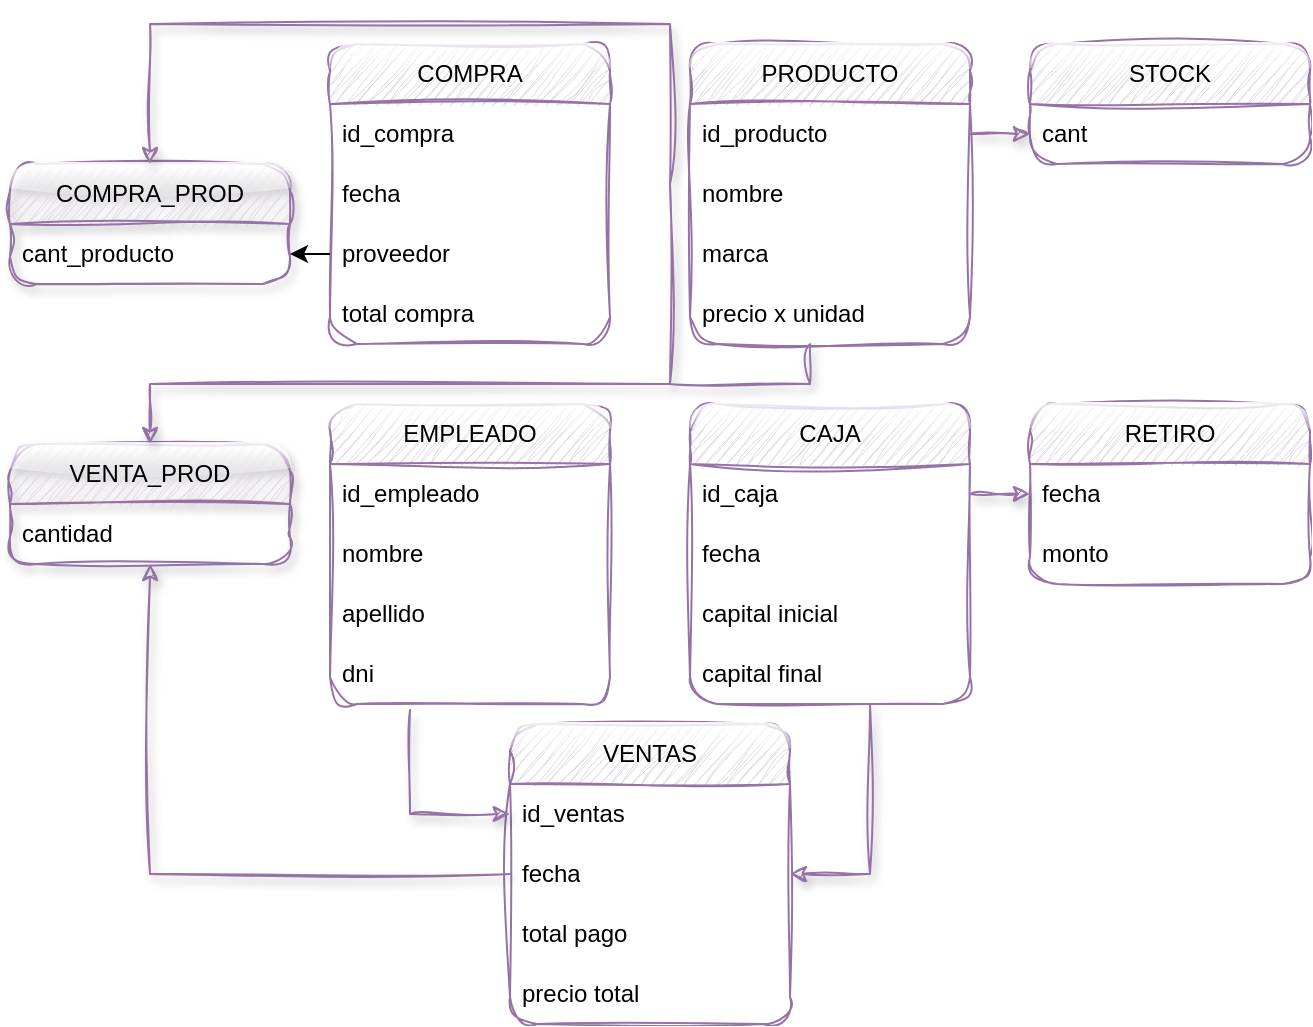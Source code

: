<mxfile version="21.6.9" type="github">
  <diagram id="C5RBs43oDa-KdzZeNtuy" name="Page-1">
    <mxGraphModel dx="1035" dy="562" grid="1" gridSize="10" guides="1" tooltips="1" connect="1" arrows="1" fold="1" page="1" pageScale="1" pageWidth="827" pageHeight="1169" math="0" shadow="0">
      <root>
        <mxCell id="WIyWlLk6GJQsqaUBKTNV-0" />
        <mxCell id="WIyWlLk6GJQsqaUBKTNV-1" parent="WIyWlLk6GJQsqaUBKTNV-0" />
        <mxCell id="2cjY5G2QwRt7IRQpPaNF-2" value="PRODUCTO" style="swimlane;fontStyle=0;childLayout=stackLayout;horizontal=1;startSize=30;horizontalStack=0;resizeParent=1;resizeParentMax=0;resizeLast=0;collapsible=1;marginBottom=0;whiteSpace=wrap;html=1;fillColor=#e1d5e7;strokeColor=#9673a6;glass=1;rounded=1;sketch=1;curveFitting=1;jiggle=2;" parent="WIyWlLk6GJQsqaUBKTNV-1" vertex="1">
          <mxGeometry x="350" y="80" width="140" height="150" as="geometry" />
        </mxCell>
        <mxCell id="2cjY5G2QwRt7IRQpPaNF-3" value="id_producto" style="text;strokeColor=none;fillColor=none;align=left;verticalAlign=middle;spacingLeft=4;spacingRight=4;overflow=hidden;points=[[0,0.5],[1,0.5]];portConstraint=eastwest;rotatable=0;whiteSpace=wrap;html=1;" parent="2cjY5G2QwRt7IRQpPaNF-2" vertex="1">
          <mxGeometry y="30" width="140" height="30" as="geometry" />
        </mxCell>
        <mxCell id="2cjY5G2QwRt7IRQpPaNF-4" value="nombre" style="text;strokeColor=none;fillColor=none;align=left;verticalAlign=middle;spacingLeft=4;spacingRight=4;overflow=hidden;points=[[0,0.5],[1,0.5]];portConstraint=eastwest;rotatable=0;whiteSpace=wrap;html=1;" parent="2cjY5G2QwRt7IRQpPaNF-2" vertex="1">
          <mxGeometry y="60" width="140" height="30" as="geometry" />
        </mxCell>
        <mxCell id="2cjY5G2QwRt7IRQpPaNF-5" value="marca" style="text;strokeColor=none;fillColor=none;align=left;verticalAlign=middle;spacingLeft=4;spacingRight=4;overflow=hidden;points=[[0,0.5],[1,0.5]];portConstraint=eastwest;rotatable=0;whiteSpace=wrap;html=1;" parent="2cjY5G2QwRt7IRQpPaNF-2" vertex="1">
          <mxGeometry y="90" width="140" height="30" as="geometry" />
        </mxCell>
        <mxCell id="2cjY5G2QwRt7IRQpPaNF-6" value="precio x unidad" style="text;strokeColor=none;fillColor=none;align=left;verticalAlign=middle;spacingLeft=4;spacingRight=4;overflow=hidden;points=[[0,0.5],[1,0.5]];portConstraint=eastwest;rotatable=0;whiteSpace=wrap;html=1;" parent="2cjY5G2QwRt7IRQpPaNF-2" vertex="1">
          <mxGeometry y="120" width="140" height="30" as="geometry" />
        </mxCell>
        <mxCell id="2cjY5G2QwRt7IRQpPaNF-7" value="STOCK" style="swimlane;fontStyle=0;childLayout=stackLayout;horizontal=1;startSize=30;horizontalStack=0;resizeParent=1;resizeParentMax=0;resizeLast=0;collapsible=1;marginBottom=0;whiteSpace=wrap;html=1;glass=1;sketch=1;curveFitting=1;jiggle=2;rounded=1;fillColor=#e1d5e7;strokeColor=#9673a6;" parent="WIyWlLk6GJQsqaUBKTNV-1" vertex="1">
          <mxGeometry x="520" y="80" width="140" height="60" as="geometry" />
        </mxCell>
        <mxCell id="2cjY5G2QwRt7IRQpPaNF-8" value="cant" style="text;strokeColor=none;fillColor=none;align=left;verticalAlign=middle;spacingLeft=4;spacingRight=4;overflow=hidden;points=[[0,0.5],[1,0.5]];portConstraint=eastwest;rotatable=0;whiteSpace=wrap;html=1;" parent="2cjY5G2QwRt7IRQpPaNF-7" vertex="1">
          <mxGeometry y="30" width="140" height="30" as="geometry" />
        </mxCell>
        <mxCell id="2cjY5G2QwRt7IRQpPaNF-12" value="EMPLEADO" style="swimlane;fontStyle=0;childLayout=stackLayout;horizontal=1;startSize=30;horizontalStack=0;resizeParent=1;resizeParentMax=0;resizeLast=0;collapsible=1;marginBottom=0;whiteSpace=wrap;html=1;fillColor=#e1d5e7;strokeColor=#9673a6;glass=1;rounded=1;sketch=1;curveFitting=1;jiggle=2;" parent="WIyWlLk6GJQsqaUBKTNV-1" vertex="1">
          <mxGeometry x="170" y="260" width="140" height="150" as="geometry" />
        </mxCell>
        <mxCell id="2cjY5G2QwRt7IRQpPaNF-13" value="id_empleado" style="text;strokeColor=none;fillColor=none;align=left;verticalAlign=middle;spacingLeft=4;spacingRight=4;overflow=hidden;points=[[0,0.5],[1,0.5]];portConstraint=eastwest;rotatable=0;whiteSpace=wrap;html=1;" parent="2cjY5G2QwRt7IRQpPaNF-12" vertex="1">
          <mxGeometry y="30" width="140" height="30" as="geometry" />
        </mxCell>
        <mxCell id="2cjY5G2QwRt7IRQpPaNF-14" value="nombre" style="text;strokeColor=none;fillColor=none;align=left;verticalAlign=middle;spacingLeft=4;spacingRight=4;overflow=hidden;points=[[0,0.5],[1,0.5]];portConstraint=eastwest;rotatable=0;whiteSpace=wrap;html=1;" parent="2cjY5G2QwRt7IRQpPaNF-12" vertex="1">
          <mxGeometry y="60" width="140" height="30" as="geometry" />
        </mxCell>
        <mxCell id="2cjY5G2QwRt7IRQpPaNF-15" value="apellido" style="text;strokeColor=none;fillColor=none;align=left;verticalAlign=middle;spacingLeft=4;spacingRight=4;overflow=hidden;points=[[0,0.5],[1,0.5]];portConstraint=eastwest;rotatable=0;whiteSpace=wrap;html=1;" parent="2cjY5G2QwRt7IRQpPaNF-12" vertex="1">
          <mxGeometry y="90" width="140" height="30" as="geometry" />
        </mxCell>
        <mxCell id="2cjY5G2QwRt7IRQpPaNF-16" value="dni" style="text;strokeColor=none;fillColor=none;align=left;verticalAlign=middle;spacingLeft=4;spacingRight=4;overflow=hidden;points=[[0,0.5],[1,0.5]];portConstraint=eastwest;rotatable=0;whiteSpace=wrap;html=1;" parent="2cjY5G2QwRt7IRQpPaNF-12" vertex="1">
          <mxGeometry y="120" width="140" height="30" as="geometry" />
        </mxCell>
        <mxCell id="2cjY5G2QwRt7IRQpPaNF-17" value="CAJA" style="swimlane;fontStyle=0;childLayout=stackLayout;horizontal=1;startSize=30;horizontalStack=0;resizeParent=1;resizeParentMax=0;resizeLast=0;collapsible=1;marginBottom=0;whiteSpace=wrap;html=1;fillColor=#e1d5e7;strokeColor=#9673a6;rounded=1;sketch=1;curveFitting=1;jiggle=2;glass=1;" parent="WIyWlLk6GJQsqaUBKTNV-1" vertex="1">
          <mxGeometry x="350" y="260" width="140" height="150" as="geometry" />
        </mxCell>
        <mxCell id="2cjY5G2QwRt7IRQpPaNF-18" value="id_caja" style="text;strokeColor=none;fillColor=none;align=left;verticalAlign=middle;spacingLeft=4;spacingRight=4;overflow=hidden;points=[[0,0.5],[1,0.5]];portConstraint=eastwest;rotatable=0;whiteSpace=wrap;html=1;" parent="2cjY5G2QwRt7IRQpPaNF-17" vertex="1">
          <mxGeometry y="30" width="140" height="30" as="geometry" />
        </mxCell>
        <mxCell id="2cjY5G2QwRt7IRQpPaNF-19" value="fecha" style="text;strokeColor=none;fillColor=none;align=left;verticalAlign=middle;spacingLeft=4;spacingRight=4;overflow=hidden;points=[[0,0.5],[1,0.5]];portConstraint=eastwest;rotatable=0;whiteSpace=wrap;html=1;" parent="2cjY5G2QwRt7IRQpPaNF-17" vertex="1">
          <mxGeometry y="60" width="140" height="30" as="geometry" />
        </mxCell>
        <mxCell id="2cjY5G2QwRt7IRQpPaNF-20" value="capital inicial" style="text;strokeColor=none;fillColor=none;align=left;verticalAlign=middle;spacingLeft=4;spacingRight=4;overflow=hidden;points=[[0,0.5],[1,0.5]];portConstraint=eastwest;rotatable=0;whiteSpace=wrap;html=1;" parent="2cjY5G2QwRt7IRQpPaNF-17" vertex="1">
          <mxGeometry y="90" width="140" height="30" as="geometry" />
        </mxCell>
        <mxCell id="2cjY5G2QwRt7IRQpPaNF-21" value="capital final" style="text;strokeColor=none;fillColor=none;align=left;verticalAlign=middle;spacingLeft=4;spacingRight=4;overflow=hidden;points=[[0,0.5],[1,0.5]];portConstraint=eastwest;rotatable=0;whiteSpace=wrap;html=1;" parent="2cjY5G2QwRt7IRQpPaNF-17" vertex="1">
          <mxGeometry y="120" width="140" height="30" as="geometry" />
        </mxCell>
        <mxCell id="2cjY5G2QwRt7IRQpPaNF-22" value="COMPRA" style="swimlane;fontStyle=0;childLayout=stackLayout;horizontal=1;startSize=30;horizontalStack=0;resizeParent=1;resizeParentMax=0;resizeLast=0;collapsible=1;marginBottom=0;whiteSpace=wrap;html=1;fillColor=#e1d5e7;strokeColor=#9673a6;rounded=1;sketch=1;curveFitting=1;jiggle=2;glass=1;" parent="WIyWlLk6GJQsqaUBKTNV-1" vertex="1">
          <mxGeometry x="170" y="80" width="140" height="150" as="geometry" />
        </mxCell>
        <mxCell id="2cjY5G2QwRt7IRQpPaNF-23" value="id_compra" style="text;strokeColor=none;fillColor=none;align=left;verticalAlign=middle;spacingLeft=4;spacingRight=4;overflow=hidden;points=[[0,0.5],[1,0.5]];portConstraint=eastwest;rotatable=0;whiteSpace=wrap;html=1;" parent="2cjY5G2QwRt7IRQpPaNF-22" vertex="1">
          <mxGeometry y="30" width="140" height="30" as="geometry" />
        </mxCell>
        <mxCell id="2cjY5G2QwRt7IRQpPaNF-24" value="fecha" style="text;strokeColor=none;fillColor=none;align=left;verticalAlign=middle;spacingLeft=4;spacingRight=4;overflow=hidden;points=[[0,0.5],[1,0.5]];portConstraint=eastwest;rotatable=0;whiteSpace=wrap;html=1;" parent="2cjY5G2QwRt7IRQpPaNF-22" vertex="1">
          <mxGeometry y="60" width="140" height="30" as="geometry" />
        </mxCell>
        <mxCell id="2cjY5G2QwRt7IRQpPaNF-25" value="proveedor" style="text;strokeColor=none;fillColor=none;align=left;verticalAlign=middle;spacingLeft=4;spacingRight=4;overflow=hidden;points=[[0,0.5],[1,0.5]];portConstraint=eastwest;rotatable=0;whiteSpace=wrap;html=1;" parent="2cjY5G2QwRt7IRQpPaNF-22" vertex="1">
          <mxGeometry y="90" width="140" height="30" as="geometry" />
        </mxCell>
        <mxCell id="2cjY5G2QwRt7IRQpPaNF-26" value="total compra" style="text;strokeColor=none;fillColor=none;align=left;verticalAlign=middle;spacingLeft=4;spacingRight=4;overflow=hidden;points=[[0,0.5],[1,0.5]];portConstraint=eastwest;rotatable=0;whiteSpace=wrap;html=1;" parent="2cjY5G2QwRt7IRQpPaNF-22" vertex="1">
          <mxGeometry y="120" width="140" height="30" as="geometry" />
        </mxCell>
        <mxCell id="2cjY5G2QwRt7IRQpPaNF-27" value="RETIRO" style="swimlane;fontStyle=0;childLayout=stackLayout;horizontal=1;startSize=30;horizontalStack=0;resizeParent=1;resizeParentMax=0;resizeLast=0;collapsible=1;marginBottom=0;whiteSpace=wrap;html=1;glass=1;sketch=1;curveFitting=1;jiggle=2;rounded=1;fillColor=#e1d5e7;strokeColor=#9673a6;" parent="WIyWlLk6GJQsqaUBKTNV-1" vertex="1">
          <mxGeometry x="520" y="260" width="140" height="90" as="geometry" />
        </mxCell>
        <mxCell id="2cjY5G2QwRt7IRQpPaNF-28" value="fecha" style="text;strokeColor=none;fillColor=none;align=left;verticalAlign=middle;spacingLeft=4;spacingRight=4;overflow=hidden;points=[[0,0.5],[1,0.5]];portConstraint=eastwest;rotatable=0;whiteSpace=wrap;html=1;" parent="2cjY5G2QwRt7IRQpPaNF-27" vertex="1">
          <mxGeometry y="30" width="140" height="30" as="geometry" />
        </mxCell>
        <mxCell id="2cjY5G2QwRt7IRQpPaNF-29" value="monto" style="text;strokeColor=none;fillColor=none;align=left;verticalAlign=middle;spacingLeft=4;spacingRight=4;overflow=hidden;points=[[0,0.5],[1,0.5]];portConstraint=eastwest;rotatable=0;whiteSpace=wrap;html=1;" parent="2cjY5G2QwRt7IRQpPaNF-27" vertex="1">
          <mxGeometry y="60" width="140" height="30" as="geometry" />
        </mxCell>
        <mxCell id="2cjY5G2QwRt7IRQpPaNF-32" value="VENTAS" style="swimlane;fontStyle=0;childLayout=stackLayout;horizontal=1;startSize=30;horizontalStack=0;resizeParent=1;resizeParentMax=0;resizeLast=0;collapsible=1;marginBottom=0;whiteSpace=wrap;html=1;sketch=1;curveFitting=1;jiggle=2;rounded=1;glass=1;fillColor=#e1d5e7;strokeColor=#9673a6;" parent="WIyWlLk6GJQsqaUBKTNV-1" vertex="1">
          <mxGeometry x="260" y="420" width="140" height="150" as="geometry" />
        </mxCell>
        <mxCell id="2cjY5G2QwRt7IRQpPaNF-33" value="id_ventas" style="text;strokeColor=none;fillColor=none;align=left;verticalAlign=middle;spacingLeft=4;spacingRight=4;overflow=hidden;points=[[0,0.5],[1,0.5]];portConstraint=eastwest;rotatable=0;whiteSpace=wrap;html=1;" parent="2cjY5G2QwRt7IRQpPaNF-32" vertex="1">
          <mxGeometry y="30" width="140" height="30" as="geometry" />
        </mxCell>
        <mxCell id="2cjY5G2QwRt7IRQpPaNF-34" value="fecha" style="text;strokeColor=none;fillColor=none;align=left;verticalAlign=middle;spacingLeft=4;spacingRight=4;overflow=hidden;points=[[0,0.5],[1,0.5]];portConstraint=eastwest;rotatable=0;whiteSpace=wrap;html=1;" parent="2cjY5G2QwRt7IRQpPaNF-32" vertex="1">
          <mxGeometry y="60" width="140" height="30" as="geometry" />
        </mxCell>
        <mxCell id="2cjY5G2QwRt7IRQpPaNF-35" value="total pago" style="text;strokeColor=none;fillColor=none;align=left;verticalAlign=middle;spacingLeft=4;spacingRight=4;overflow=hidden;points=[[0,0.5],[1,0.5]];portConstraint=eastwest;rotatable=0;whiteSpace=wrap;html=1;" parent="2cjY5G2QwRt7IRQpPaNF-32" vertex="1">
          <mxGeometry y="90" width="140" height="30" as="geometry" />
        </mxCell>
        <mxCell id="2cjY5G2QwRt7IRQpPaNF-40" value="precio total" style="text;strokeColor=none;fillColor=none;align=left;verticalAlign=middle;spacingLeft=4;spacingRight=4;overflow=hidden;points=[[0,0.5],[1,0.5]];portConstraint=eastwest;rotatable=0;whiteSpace=wrap;html=1;" parent="2cjY5G2QwRt7IRQpPaNF-32" vertex="1">
          <mxGeometry y="120" width="140" height="30" as="geometry" />
        </mxCell>
        <mxCell id="2cjY5G2QwRt7IRQpPaNF-41" value="" style="endArrow=classic;html=1;rounded=0;exitX=0.643;exitY=1;exitDx=0;exitDy=0;exitPerimeter=0;entryX=1;entryY=0.5;entryDx=0;entryDy=0;fillColor=#e1d5e7;strokeColor=#9673a6;sketch=1;curveFitting=1;jiggle=2;shadow=1;" parent="WIyWlLk6GJQsqaUBKTNV-1" source="2cjY5G2QwRt7IRQpPaNF-21" target="2cjY5G2QwRt7IRQpPaNF-34" edge="1">
          <mxGeometry width="50" height="50" relative="1" as="geometry">
            <mxPoint x="390" y="390" as="sourcePoint" />
            <mxPoint x="420" y="540" as="targetPoint" />
            <Array as="points">
              <mxPoint x="440" y="495" />
            </Array>
          </mxGeometry>
        </mxCell>
        <mxCell id="2cjY5G2QwRt7IRQpPaNF-42" value="" style="endArrow=classic;html=1;rounded=0;entryX=0;entryY=0.5;entryDx=0;entryDy=0;exitX=0.286;exitY=1.1;exitDx=0;exitDy=0;exitPerimeter=0;sketch=1;curveFitting=1;jiggle=2;shadow=1;fillColor=#e1d5e7;strokeColor=#9673a6;" parent="WIyWlLk6GJQsqaUBKTNV-1" source="2cjY5G2QwRt7IRQpPaNF-16" target="2cjY5G2QwRt7IRQpPaNF-33" edge="1">
          <mxGeometry width="50" height="50" relative="1" as="geometry">
            <mxPoint x="390" y="390" as="sourcePoint" />
            <mxPoint x="440" y="340" as="targetPoint" />
            <Array as="points">
              <mxPoint x="210" y="465" />
            </Array>
          </mxGeometry>
        </mxCell>
        <mxCell id="2cjY5G2QwRt7IRQpPaNF-43" value="COMPRA_PROD" style="swimlane;fontStyle=0;childLayout=stackLayout;horizontal=1;startSize=30;horizontalStack=0;resizeParent=1;resizeParentMax=0;resizeLast=0;collapsible=1;marginBottom=0;whiteSpace=wrap;html=1;sketch=1;curveFitting=1;jiggle=2;shadow=1;glass=1;rounded=1;fillColor=#e1d5e7;strokeColor=#9673a6;" parent="WIyWlLk6GJQsqaUBKTNV-1" vertex="1">
          <mxGeometry x="10" y="140" width="140" height="60" as="geometry" />
        </mxCell>
        <mxCell id="2cjY5G2QwRt7IRQpPaNF-44" value="cant_producto" style="text;strokeColor=none;fillColor=none;align=left;verticalAlign=middle;spacingLeft=4;spacingRight=4;overflow=hidden;points=[[0,0.5],[1,0.5]];portConstraint=eastwest;rotatable=0;whiteSpace=wrap;html=1;" parent="2cjY5G2QwRt7IRQpPaNF-43" vertex="1">
          <mxGeometry y="30" width="140" height="30" as="geometry" />
        </mxCell>
        <mxCell id="2cjY5G2QwRt7IRQpPaNF-46" value="" style="endArrow=classic;html=1;rounded=0;entryX=0.5;entryY=0;entryDx=0;entryDy=0;exitX=0.429;exitY=1;exitDx=0;exitDy=0;exitPerimeter=0;sketch=1;curveFitting=1;jiggle=2;shadow=1;fillColor=#e1d5e7;strokeColor=#9673a6;" parent="WIyWlLk6GJQsqaUBKTNV-1" source="2cjY5G2QwRt7IRQpPaNF-6" target="2cjY5G2QwRt7IRQpPaNF-43" edge="1">
          <mxGeometry width="50" height="50" relative="1" as="geometry">
            <mxPoint x="390" y="290" as="sourcePoint" />
            <mxPoint x="440" y="240" as="targetPoint" />
            <Array as="points">
              <mxPoint x="410" y="250" />
              <mxPoint x="340" y="250" />
              <mxPoint x="340" y="150" />
              <mxPoint x="340" y="70" />
              <mxPoint x="80" y="70" />
            </Array>
          </mxGeometry>
        </mxCell>
        <mxCell id="2cjY5G2QwRt7IRQpPaNF-47" value="" style="endArrow=classic;html=1;rounded=0;entryX=1;entryY=0.5;entryDx=0;entryDy=0;exitX=0;exitY=0.5;exitDx=0;exitDy=0;" parent="WIyWlLk6GJQsqaUBKTNV-1" source="2cjY5G2QwRt7IRQpPaNF-25" target="2cjY5G2QwRt7IRQpPaNF-44" edge="1">
          <mxGeometry width="50" height="50" relative="1" as="geometry">
            <mxPoint x="390" y="290" as="sourcePoint" />
            <mxPoint x="440" y="240" as="targetPoint" />
          </mxGeometry>
        </mxCell>
        <mxCell id="2cjY5G2QwRt7IRQpPaNF-48" value="VENTA_PROD" style="swimlane;fontStyle=0;childLayout=stackLayout;horizontal=1;startSize=30;horizontalStack=0;resizeParent=1;resizeParentMax=0;resizeLast=0;collapsible=1;marginBottom=0;whiteSpace=wrap;html=1;glass=1;rounded=1;sketch=1;curveFitting=1;jiggle=2;shadow=1;fillColor=#e1d5e7;strokeColor=#9673a6;" parent="WIyWlLk6GJQsqaUBKTNV-1" vertex="1">
          <mxGeometry x="10" y="280" width="140" height="60" as="geometry" />
        </mxCell>
        <mxCell id="2cjY5G2QwRt7IRQpPaNF-49" value="cantidad" style="text;strokeColor=none;fillColor=none;align=left;verticalAlign=middle;spacingLeft=4;spacingRight=4;overflow=hidden;points=[[0,0.5],[1,0.5]];portConstraint=eastwest;rotatable=0;whiteSpace=wrap;html=1;shadow=1;rounded=1;" parent="2cjY5G2QwRt7IRQpPaNF-48" vertex="1">
          <mxGeometry y="30" width="140" height="30" as="geometry" />
        </mxCell>
        <mxCell id="2cjY5G2QwRt7IRQpPaNF-50" value="" style="endArrow=classic;html=1;rounded=0;entryX=0.5;entryY=0;entryDx=0;entryDy=0;sketch=1;curveFitting=1;jiggle=2;shadow=1;fillColor=#e1d5e7;strokeColor=#9673a6;" parent="WIyWlLk6GJQsqaUBKTNV-1" target="2cjY5G2QwRt7IRQpPaNF-48" edge="1">
          <mxGeometry width="50" height="50" relative="1" as="geometry">
            <mxPoint x="340" y="250" as="sourcePoint" />
            <mxPoint x="440" y="240" as="targetPoint" />
            <Array as="points">
              <mxPoint x="80" y="250" />
            </Array>
          </mxGeometry>
        </mxCell>
        <mxCell id="2cjY5G2QwRt7IRQpPaNF-51" value="" style="endArrow=classic;html=1;rounded=0;exitX=0;exitY=0.5;exitDx=0;exitDy=0;fillColor=#e1d5e7;strokeColor=#9673a6;sketch=1;curveFitting=1;jiggle=2;shadow=1;" parent="WIyWlLk6GJQsqaUBKTNV-1" source="2cjY5G2QwRt7IRQpPaNF-34" target="2cjY5G2QwRt7IRQpPaNF-49" edge="1">
          <mxGeometry width="50" height="50" relative="1" as="geometry">
            <mxPoint x="390" y="390" as="sourcePoint" />
            <mxPoint x="440" y="340" as="targetPoint" />
            <Array as="points">
              <mxPoint x="80" y="495" />
            </Array>
          </mxGeometry>
        </mxCell>
        <mxCell id="2cjY5G2QwRt7IRQpPaNF-52" value="" style="endArrow=classic;html=1;rounded=0;entryX=0;entryY=0.5;entryDx=0;entryDy=0;exitX=1;exitY=0.5;exitDx=0;exitDy=0;fillColor=#e1d5e7;strokeColor=#9673a6;sketch=1;curveFitting=1;jiggle=2;shadow=1;" parent="WIyWlLk6GJQsqaUBKTNV-1" source="2cjY5G2QwRt7IRQpPaNF-18" target="2cjY5G2QwRt7IRQpPaNF-28" edge="1">
          <mxGeometry width="50" height="50" relative="1" as="geometry">
            <mxPoint x="380" y="400" as="sourcePoint" />
            <mxPoint x="430" y="350" as="targetPoint" />
          </mxGeometry>
        </mxCell>
        <mxCell id="2cjY5G2QwRt7IRQpPaNF-54" value="" style="endArrow=classic;html=1;rounded=0;entryX=0;entryY=0.5;entryDx=0;entryDy=0;exitX=1;exitY=0.5;exitDx=0;exitDy=0;sketch=1;curveFitting=1;jiggle=2;shadow=1;fillColor=#e1d5e7;strokeColor=#9673a6;" parent="WIyWlLk6GJQsqaUBKTNV-1" source="2cjY5G2QwRt7IRQpPaNF-3" target="2cjY5G2QwRt7IRQpPaNF-8" edge="1">
          <mxGeometry width="50" height="50" relative="1" as="geometry">
            <mxPoint x="500" y="315" as="sourcePoint" />
            <mxPoint x="530" y="315" as="targetPoint" />
          </mxGeometry>
        </mxCell>
      </root>
    </mxGraphModel>
  </diagram>
</mxfile>
